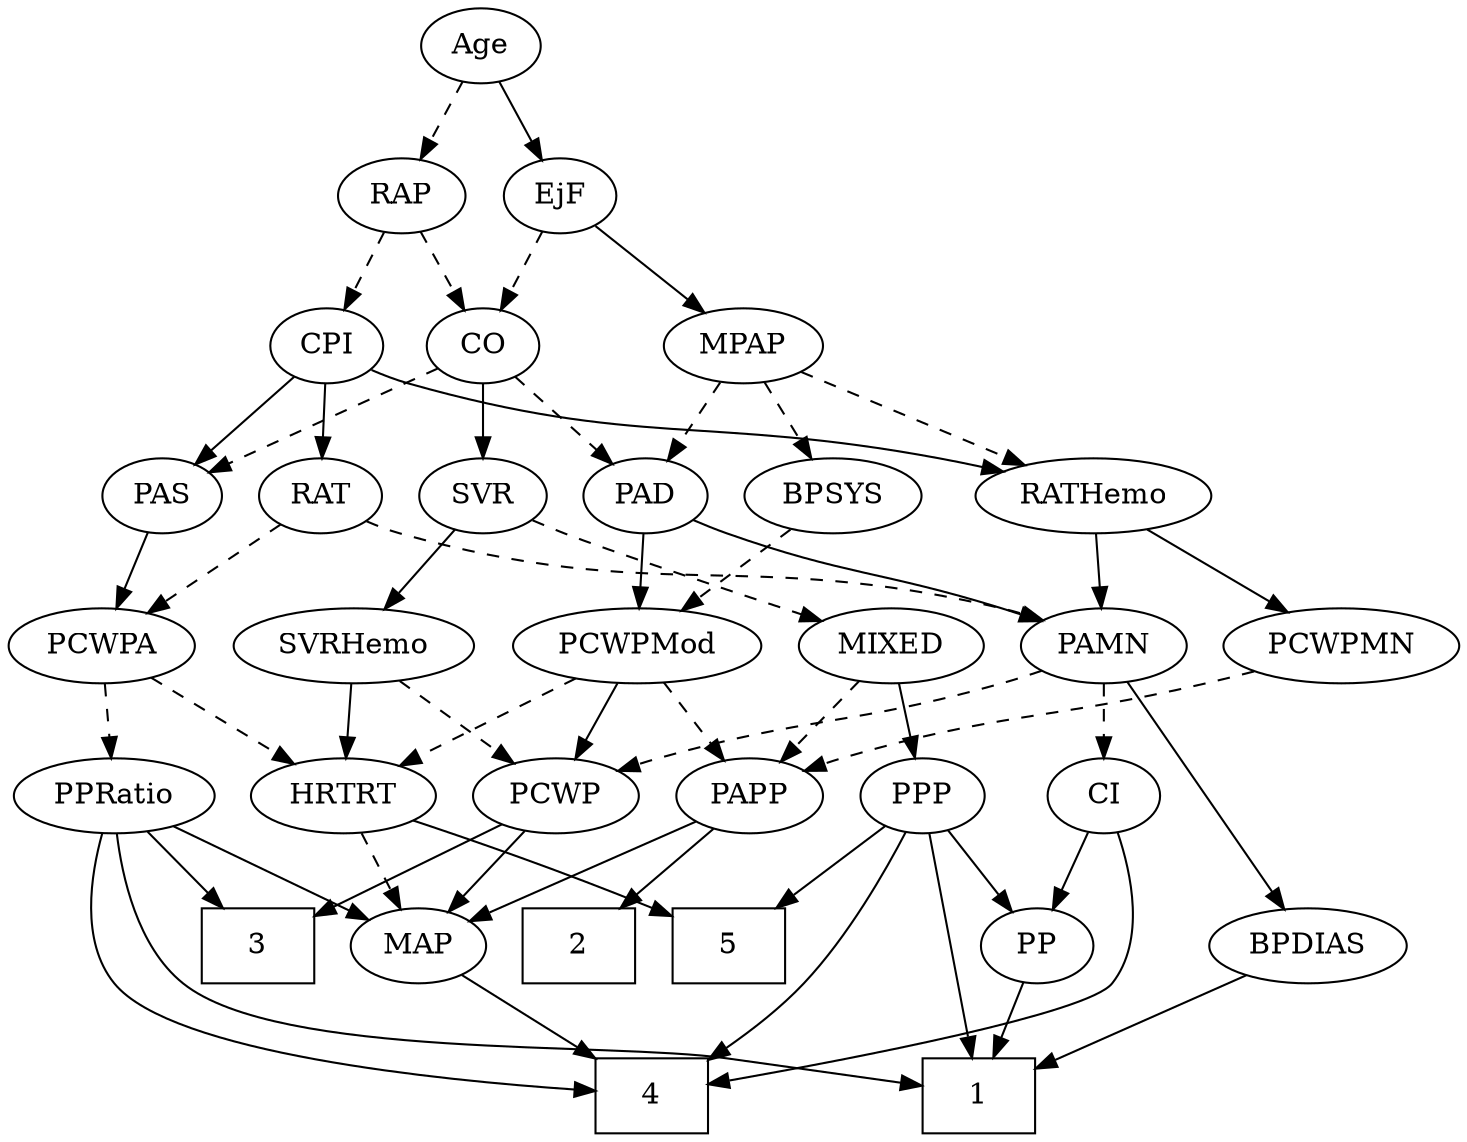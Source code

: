 strict digraph {
	graph [bb="0,0,639.84,540"];
	node [label="\N"];
	1	[height=0.5,
		pos="444.6,18",
		shape=box,
		width=0.75];
	2	[height=0.5,
		pos="252.6,90",
		shape=box,
		width=0.75];
	3	[height=0.5,
		pos="100.6,90",
		shape=box,
		width=0.75];
	4	[height=0.5,
		pos="288.6,18",
		shape=box,
		width=0.75];
	5	[height=0.5,
		pos="324.6,90",
		shape=box,
		width=0.75];
	Age	[height=0.5,
		pos="200.6,522",
		width=0.75];
	EjF	[height=0.5,
		pos="237.6,450",
		width=0.75];
	Age -> EjF	[pos="e,229.06,467.15 209.18,504.76 213.66,496.28 219.25,485.71 224.28,476.2",
		style=solid];
	RAP	[height=0.5,
		pos="164.6,450",
		width=0.77632];
	Age -> RAP	[pos="e,173.15,467.63 192.25,504.76 187.95,496.4 182.6,486.02 177.77,476.61",
		style=dashed];
	MPAP	[height=0.5,
		pos="319.6,378",
		width=0.97491];
	EjF -> MPAP	[pos="e,302.3,393.77 253.8,435.17 265.39,425.27 281.23,411.75 294.46,400.46",
		style=solid];
	CO	[height=0.5,
		pos="200.6,378",
		width=0.75];
	EjF -> CO	[pos="e,209.13,395.15 229.01,432.76 224.53,424.28 218.95,413.71 213.91,404.2",
		style=dashed];
	RAP -> CO	[pos="e,192.29,395.15 172.95,432.76 177.31,424.28 182.74,413.71 187.64,404.2",
		style=dashed];
	CPI	[height=0.5,
		pos="128.6,378",
		width=0.75];
	RAP -> CPI	[pos="e,136.9,395.15 156.25,432.76 151.88,424.28 146.45,413.71 141.55,404.2",
		style=dashed];
	MIXED	[height=0.5,
		pos="381.6,234",
		width=1.1193];
	PPP	[height=0.5,
		pos="398.6,162",
		width=0.75];
	MIXED -> PPP	[pos="e,394.4,180.28 385.71,216.05 387.6,208.26 389.9,198.82 392.02,190.08",
		style=solid];
	PAPP	[height=0.5,
		pos="321.6,162",
		width=0.88464];
	MIXED -> PAPP	[pos="e,335.02,178.67 367.68,216.76 359.92,207.71 350.13,196.29 341.56,186.3",
		style=dashed];
	BPSYS	[height=0.5,
		pos="359.6,306",
		width=1.0471];
	MPAP -> BPSYS	[pos="e,350.18,323.47 329.08,360.41 333.86,352.04 339.76,341.71 345.1,332.37",
		style=dashed];
	PAD	[height=0.5,
		pos="275.6,306",
		width=0.79437];
	MPAP -> PAD	[pos="e,285.75,323.15 309.39,360.76 304,352.19 297.28,341.49 291.25,331.9",
		style=dashed];
	RATHemo	[height=0.5,
		pos="472.6,306",
		width=1.3721];
	MPAP -> RATHemo	[pos="e,443.1,320.49 344.86,365.44 369.11,354.35 406.07,337.44 434.01,324.66",
		style=dashed];
	PCWPMod	[height=0.5,
		pos="271.6,234",
		width=1.4443];
	BPSYS -> PCWPMod	[pos="e,291.45,250.8 340.93,290.15 328.9,280.58 313.03,267.96 299.51,257.21",
		style=dashed];
	PAMN	[height=0.5,
		pos="476.6,234",
		width=1.011];
	PAD -> PAMN	[pos="e,448.47,245.69 297.69,294.26 302.55,292.06 307.71,289.86 312.6,288 363.85,268.51 378.64,269.51 430.6,252 433.32,251.08 436.12,250.11 \
438.94,249.12",
		style=solid];
	PAD -> PCWPMod	[pos="e,272.57,252.1 274.61,287.7 274.17,279.98 273.64,270.71 273.15,262.11",
		style=solid];
	CO -> PAD	[pos="e,260.18,321.38 215.77,362.83 226.38,352.94 240.73,339.55 252.71,328.36",
		style=dashed];
	PAS	[height=0.5,
		pos="55.596,306",
		width=0.75];
	CO -> PAS	[pos="e,77.079,317.37 179.2,366.67 154.68,354.83 114.28,335.33 86.381,321.86",
		style=dashed];
	SVR	[height=0.5,
		pos="200.6,306",
		width=0.77632];
	CO -> SVR	[pos="e,200.6,324.1 200.6,359.7 200.6,351.98 200.6,342.71 200.6,334.11",
		style=solid];
	PCWPA	[height=0.5,
		pos="41.596,234",
		width=1.1555];
	PAS -> PCWPA	[pos="e,45.051,252.28 52.207,288.05 50.665,280.35 48.802,271.03 47.069,262.36",
		style=solid];
	BPDIAS	[height=0.5,
		pos="597.6,90",
		width=1.1735];
	PAMN -> BPDIAS	[pos="e,583.75,107.25 490.01,217.26 511.16,192.44 552.39,144.05 577.22,114.92",
		style=solid];
	PCWP	[height=0.5,
		pos="236.6,162",
		width=0.97491];
	PAMN -> PCWP	[pos="e,263.39,174 449.05,222.22 443.01,220.02 436.62,217.83 430.6,216 364.99,196.08 346.05,200.4 280.6,180 278.05,179.21 275.43,178.34 \
272.81,177.43",
		style=dashed];
	CI	[height=0.5,
		pos="476.6,162",
		width=0.75];
	PAMN -> CI	[pos="e,476.6,180.1 476.6,215.7 476.6,207.98 476.6,198.71 476.6,190.11",
		style=dashed];
	RATHemo -> PAMN	[pos="e,475.62,252.1 473.59,287.7 474.03,279.98 474.56,270.71 475.05,262.11",
		style=solid];
	PCWPMN	[height=0.5,
		pos="580.6,234",
		width=1.3902];
	RATHemo -> PCWPMN	[pos="e,557.47,249.99 495.77,289.98 511.28,279.93 531.91,266.56 548.94,255.52",
		style=solid];
	CPI -> PAS	[pos="e,70.347,321.14 113.82,362.83 103.43,352.87 89.352,339.37 77.639,328.14",
		style=solid];
	CPI -> RATHemo	[pos="e,434.36,317.57 149.12,366.04 154.08,363.75 159.44,361.56 164.6,360 268.66,328.44 300.02,345.59 406.6,324 412.39,322.83 418.44,321.46 \
424.42,320.03",
		style=solid];
	RAT	[height=0.5,
		pos="127.6,306",
		width=0.75827];
	CPI -> RAT	[pos="e,127.84,324.1 128.35,359.7 128.24,351.98 128.11,342.71 127.98,334.11",
		style=solid];
	RAT -> PAMN	[pos="e,449.18,246.25 148.11,293.99 153.07,291.7 158.43,289.53 163.6,288 278.42,254.04 314.4,280.93 430.6,252 433.56,251.26 436.59,250.4 \
439.62,249.46",
		style=dashed];
	RAT -> PCWPA	[pos="e,60.217,250.16 111.01,291.5 98.856,281.61 82.095,267.96 68.09,256.56",
		style=dashed];
	SVR -> MIXED	[pos="e,351.16,245.89 222.38,294.65 227.35,292.38 232.63,290.05 237.6,288 256.78,280.08 305.98,262.16 341.53,249.35",
		style=dashed];
	SVRHemo	[height=0.5,
		pos="151.6,234",
		width=1.3902];
	SVR -> SVRHemo	[pos="e,163.35,251.8 189.48,289.12 183.51,280.59 176.02,269.89 169.27,260.25",
		style=solid];
	PCWPMod -> PCWP	[pos="e,244.99,179.79 263.12,216.05 259.04,207.89 254.05,197.91 249.51,188.82",
		style=solid];
	PCWPMod -> PAPP	[pos="e,310.18,178.99 283.45,216.41 289.64,207.74 297.33,196.97 304.19,187.38",
		style=dashed];
	HRTRT	[height=0.5,
		pos="143.6,162",
		width=1.1013];
	PCWPMod -> HRTRT	[pos="e,167.92,176.3 245.07,218.5 225.3,207.68 198.16,192.84 176.92,181.22",
		style=dashed];
	PPRatio	[height=0.5,
		pos="45.596,162",
		width=1.1013];
	PCWPA -> PPRatio	[pos="e,44.619,180.1 42.585,215.7 43.026,207.98 43.556,198.71 44.047,190.11",
		style=dashed];
	PCWPA -> HRTRT	[pos="e,122.49,177.49 62.731,218.5 77.501,208.36 97.432,194.68 113.81,183.44",
		style=dashed];
	PCWPMN -> PAPP	[pos="e,346.06,173.94 543.23,221.88 536.07,219.85 528.62,217.8 521.6,216 451.42,197.96 431.65,201.96 362.6,180 360.3,179.27 357.96,178.47 \
355.61,177.62",
		style=dashed];
	SVRHemo -> PCWP	[pos="e,218.83,177.63 170.88,217.12 182.7,207.39 197.96,194.82 210.8,184.24",
		style=dashed];
	SVRHemo -> HRTRT	[pos="e,145.55,180.1 149.62,215.7 148.74,207.98 147.68,198.71 146.69,190.11",
		style=solid];
	BPDIAS -> 1	[pos="e,471.84,31.464 569.89,76.324 545.01,64.94 508.31,48.149 481.05,35.679",
		style=solid];
	MAP	[height=0.5,
		pos="176.6,90",
		width=0.84854];
	MAP -> 4	[pos="e,261.3,36.06 196.88,76.324 212.44,66.596 234.32,52.92 252.81,41.366",
		style=solid];
	PP	[height=0.5,
		pos="472.6,90",
		width=0.75];
	PP -> 1	[pos="e,451.58,36.447 465.96,72.411 462.78,64.454 458.89,54.722 455.3,45.756",
		style=solid];
	PPP -> 1	[pos="e,439,36.268 404.05,144.15 411.9,119.94 426.44,75.054 435.81,46.133",
		style=solid];
	PPP -> 4	[pos="e,315.69,34.04 394.33,144.18 388.88,125.17 378.02,93.994 360.6,72 350.65,59.445 337.03,48.4 324.3,39.688",
		style=solid];
	PPP -> 5	[pos="e,342.69,108.11 383.62,146.83 374.01,137.75 361.29,125.71 350.12,115.14",
		style=solid];
	PPP -> PP	[pos="e,457.64,105.14 413.57,146.83 424.1,136.87 438.38,123.37 450.25,112.14",
		style=solid];
	PPRatio -> 1	[pos="e,417.43,22.873 43.929,143.81 43.002,123.54 44.926,90.289 64.596,72 107.31,32.282 266.83,44.091 324.6,36 352.37,32.11 383.75,27.663 \
407.45,24.293",
		style=solid];
	PPRatio -> 3	[pos="e,87.142,108.12 58.353,144.76 65.029,136.27 73.35,125.68 80.838,116.15",
		style=solid];
	PPRatio -> 4	[pos="e,261.21,20.429 36.059,144.25 26.348,124.72 14.899,92.492 31.596,72 58.856,38.545 186.52,25.58 251.05,21.1",
		style=solid];
	PPRatio -> MAP	[pos="e,154.68,102.71 70.236,147.83 91.603,136.42 122.63,119.84 145.66,107.53",
		style=solid];
	PCWP -> 3	[pos="e,127.62,104.91 212.6,148.65 191.59,137.84 160.77,121.97 136.78,109.62",
		style=solid];
	PCWP -> MAP	[pos="e,189.75,106.34 222.98,145.12 215.12,135.95 205.1,124.26 196.39,114.09",
		style=solid];
	CI -> 4	[pos="e,315.93,23.651 490.05,146.04 505.38,127.11 526.17,94.315 508.6,72 497.27,57.625 385.9,36.101 326.11,25.448",
		style=solid];
	CI -> PP	[pos="e,473.57,108.1 475.61,143.7 475.17,135.98 474.64,126.71 474.15,118.11",
		style=solid];
	PAPP -> 2	[pos="e,269.48,108.13 306.62,145.81 297.91,136.97 286.71,125.61 276.77,115.52",
		style=solid];
	PAPP -> MAP	[pos="e,199.73,102.17 297.98,149.6 273.71,137.88 235.78,119.57 208.78,106.54",
		style=solid];
	HRTRT -> 5	[pos="e,297.59,104.08 173.94,150.27 206.35,138.76 256.41,120.8 288.02,108.03",
		style=solid];
	HRTRT -> MAP	[pos="e,168.68,107.79 151.58,144.05 155.39,135.97 160.04,126.12 164.29,117.11",
		style=dashed];
}
